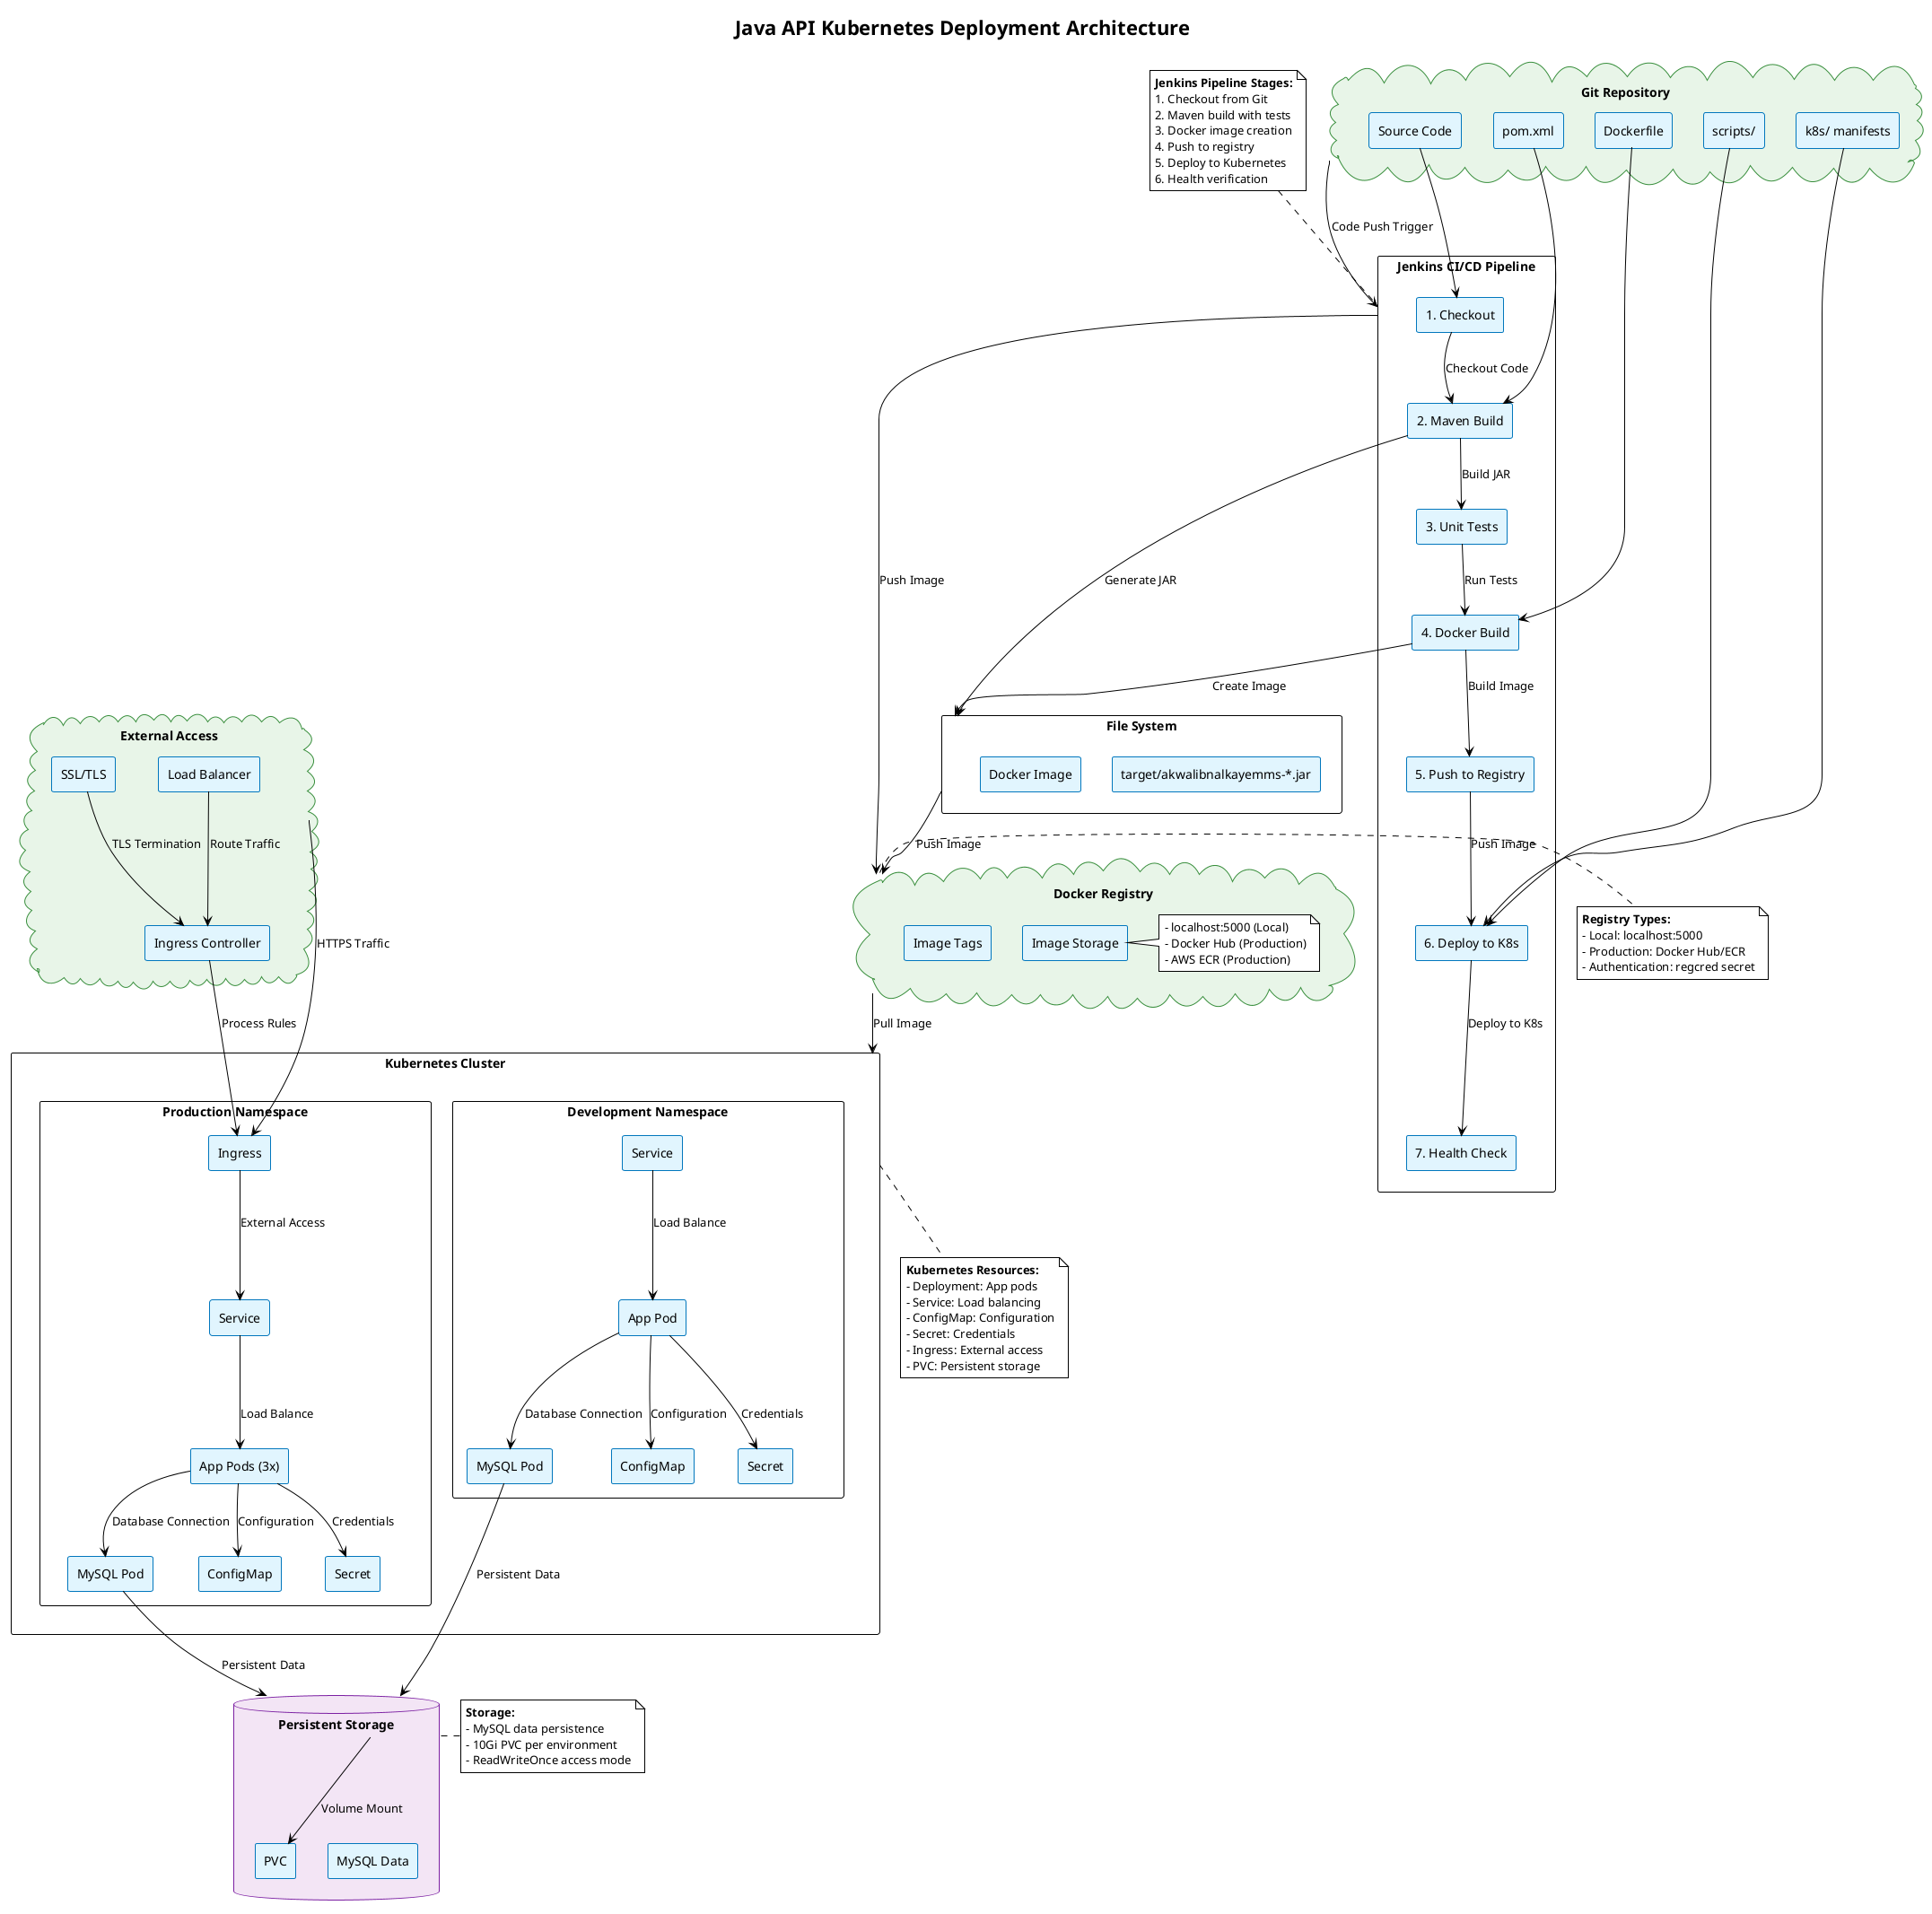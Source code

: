 @startuml Java API Kubernetes Deployment Architecture

!theme plain
skinparam backgroundColor #FFFFFF
skinparam componentStyle rectangle

title Java API Kubernetes Deployment Architecture

' Define colors
skinparam component {
    BackgroundColor #E1F5FE
    BorderColor #0277BD
    FontColor #000000
}

skinparam database {
    BackgroundColor #F3E5F5
    BorderColor #7B1FA2
    FontColor #000000
}

skinparam cloud {
    BackgroundColor #E8F5E8
    BorderColor #388E3C
    FontColor #000000
}

' Git Repository
cloud "Git Repository" as Git {
    component "Source Code" as SourceCode
    component "pom.xml" as PomXml
    component "Dockerfile" as Dockerfile
    component "k8s/ manifests" as K8sManifests
    component "scripts/" as Scripts
}

' Jenkins CI/CD
rectangle "Jenkins CI/CD Pipeline" as Jenkins {
    component "1. Checkout" as Checkout
    component "2. Maven Build" as MavenBuild
    component "3. Unit Tests" as UnitTests
    component "4. Docker Build" as DockerBuild
    component "5. Push to Registry" as PushRegistry
    component "6. Deploy to K8s" as DeployK8s
    component "7. Health Check" as HealthCheck
}

' Docker Registry
cloud "Docker Registry" as Registry {
    component "Image Storage" as ImageStorage
    component "Image Tags" as ImageTags
    note right of ImageStorage
        - localhost:5000 (Local)
        - Docker Hub (Production)
        - AWS ECR (Production)
    end note
}

' Kubernetes Cluster
rectangle "Kubernetes Cluster" as K8sCluster {
    ' Namespaces
    rectangle "Development Namespace" as DevNS {
        component "App Pod" as DevApp
        component "MySQL Pod" as DevMySQL
        component "ConfigMap" as DevConfigMap
        component "Secret" as DevSecret
        component "Service" as DevService
    }
    
    rectangle "Production Namespace" as ProdNS {
        component "App Pods (3x)" as ProdApp
        component "MySQL Pod" as ProdMySQL
        component "ConfigMap" as ProdConfigMap
        component "Secret" as ProdSecret
        component "Service" as ProdService
        component "Ingress" as ProdIngress
    }
}

' External Access
cloud "External Access" as External {
    component "Load Balancer" as LoadBalancer
    component "Ingress Controller" as IngressController
    component "SSL/TLS" as SSL
}

' Database
database "Persistent Storage" as Storage {
    component "MySQL Data" as MySQLData
    component "PVC" as PVC
}

' File System
rectangle "File System" as FileSystem {
    component "target/akwalibnalkayemms-*.jar" as JARFile
    component "Docker Image" as DockerImage
}

' Connections
Git --> Jenkins : "Code Push Trigger"
SourceCode --> Checkout
PomXml --> MavenBuild
Dockerfile --> DockerBuild
K8sManifests --> DeployK8s
Scripts --> DeployK8s

Checkout --> MavenBuild : "Checkout Code"
MavenBuild --> UnitTests : "Build JAR"
UnitTests --> DockerBuild : "Run Tests"
DockerBuild --> PushRegistry : "Build Image"
PushRegistry --> DeployK8s : "Push Image"
DeployK8s --> HealthCheck : "Deploy to K8s"

Jenkins --> Registry : "Push Image"
Registry --> K8sCluster : "Pull Image"

' Kubernetes internal connections
DevApp --> DevMySQL : "Database Connection"
DevApp --> DevConfigMap : "Configuration"
DevApp --> DevSecret : "Credentials"
DevService --> DevApp : "Load Balance"

ProdApp --> ProdMySQL : "Database Connection"
ProdApp --> ProdConfigMap : "Configuration"
ProdApp --> ProdSecret : "Credentials"
ProdService --> ProdApp : "Load Balance"
ProdIngress --> ProdService : "External Access"

' Storage connections
DevMySQL --> Storage : "Persistent Data"
ProdMySQL --> Storage : "Persistent Data"
Storage --> PVC : "Volume Mount"

' External access
External --> ProdIngress : "HTTPS Traffic"
LoadBalancer --> IngressController : "Route Traffic"
IngressController --> ProdIngress : "Process Rules"
SSL --> IngressController : "TLS Termination"

' File system connections
MavenBuild --> FileSystem : "Generate JAR"
DockerBuild --> FileSystem : "Create Image"
FileSystem --> Registry : "Push Image"

' Notes and annotations
note top of Jenkins
    **Jenkins Pipeline Stages:**
    1. Checkout from Git
    2. Maven build with tests
    3. Docker image creation
    4. Push to registry
    5. Deploy to Kubernetes
    6. Health verification
end note

note right of Registry
    **Registry Types:**
    - Local: localhost:5000
    - Production: Docker Hub/ECR
    - Authentication: regcred secret
end note

note bottom of K8sCluster
    **Kubernetes Resources:**
    - Deployment: App pods
    - Service: Load balancing
    - ConfigMap: Configuration
    - Secret: Credentials
    - Ingress: External access
    - PVC: Persistent storage
end note

note left of Storage
    **Storage:**
    - MySQL data persistence
    - 10Gi PVC per environment
    - ReadWriteOnce access mode
end note

@enduml
